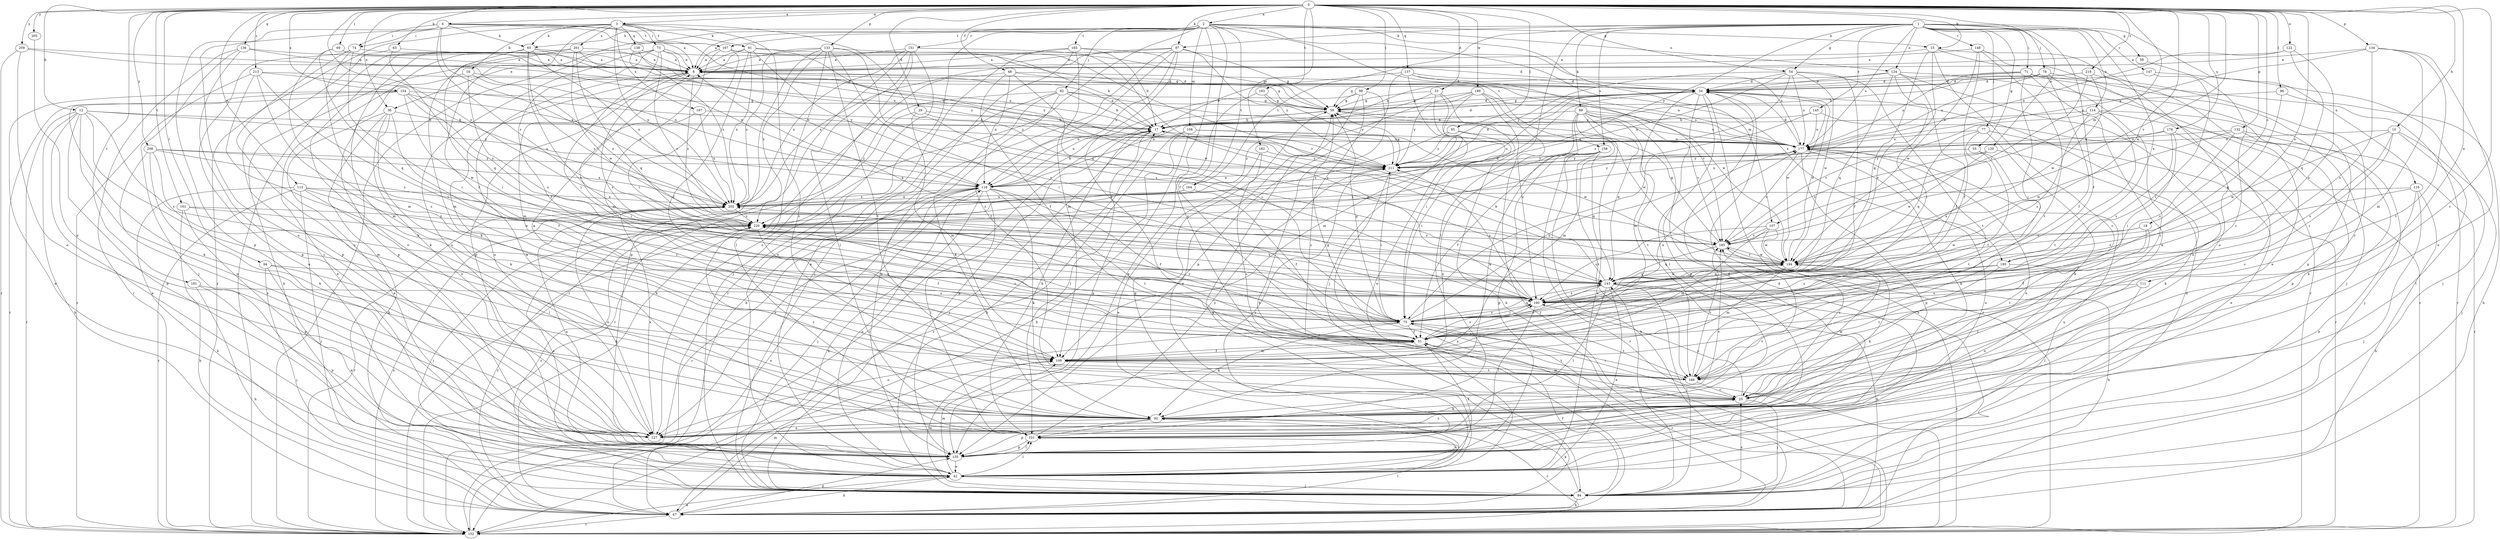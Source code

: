 strict digraph  {
0;
1;
2;
3;
4;
8;
10;
12;
15;
16;
17;
18;
25;
29;
33;
34;
36;
42;
48;
51;
54;
55;
58;
59;
63;
65;
67;
69;
71;
73;
74;
75;
77;
78;
82;
84;
87;
88;
91;
92;
94;
95;
96;
98;
101;
107;
108;
109;
111;
113;
114;
116;
118;
120;
122;
124;
127;
132;
133;
134;
135;
136;
137;
138;
143;
145;
147;
148;
151;
152;
154;
158;
160;
161;
163;
164;
165;
167;
168;
176;
177;
181;
182;
185;
189;
194;
195;
197;
201;
202;
205;
208;
209;
211;
213;
218;
220;
0 -> 2  [label=a];
0 -> 3  [label=a];
0 -> 4  [label=a];
0 -> 10  [label=b];
0 -> 12  [label=b];
0 -> 15  [label=b];
0 -> 18  [label=c];
0 -> 25  [label=c];
0 -> 29  [label=d];
0 -> 33  [label=d];
0 -> 36  [label=e];
0 -> 48  [label=f];
0 -> 54  [label=g];
0 -> 63  [label=h];
0 -> 69  [label=i];
0 -> 87  [label=k];
0 -> 94  [label=l];
0 -> 95  [label=l];
0 -> 96  [label=l];
0 -> 98  [label=l];
0 -> 107  [label=m];
0 -> 111  [label=n];
0 -> 113  [label=n];
0 -> 120  [label=o];
0 -> 122  [label=o];
0 -> 132  [label=p];
0 -> 133  [label=p];
0 -> 134  [label=p];
0 -> 136  [label=q];
0 -> 137  [label=q];
0 -> 154  [label=s];
0 -> 161  [label=t];
0 -> 163  [label=t];
0 -> 176  [label=u];
0 -> 181  [label=v];
0 -> 182  [label=v];
0 -> 185  [label=v];
0 -> 189  [label=w];
0 -> 194  [label=w];
0 -> 195  [label=x];
0 -> 205  [label=y];
0 -> 208  [label=y];
0 -> 209  [label=y];
0 -> 213  [label=z];
0 -> 218  [label=z];
0 -> 220  [label=z];
1 -> 8  [label=a];
1 -> 51  [label=f];
1 -> 54  [label=g];
1 -> 55  [label=g];
1 -> 58  [label=g];
1 -> 71  [label=i];
1 -> 77  [label=j];
1 -> 78  [label=j];
1 -> 87  [label=k];
1 -> 88  [label=k];
1 -> 101  [label=l];
1 -> 114  [label=n];
1 -> 116  [label=n];
1 -> 124  [label=o];
1 -> 145  [label=r];
1 -> 147  [label=r];
1 -> 148  [label=r];
1 -> 158  [label=s];
1 -> 164  [label=t];
1 -> 177  [label=u];
1 -> 195  [label=x];
1 -> 211  [label=y];
2 -> 15  [label=b];
2 -> 25  [label=c];
2 -> 36  [label=e];
2 -> 42  [label=e];
2 -> 51  [label=f];
2 -> 65  [label=h];
2 -> 82  [label=j];
2 -> 107  [label=m];
2 -> 108  [label=m];
2 -> 124  [label=o];
2 -> 151  [label=r];
2 -> 158  [label=s];
2 -> 164  [label=t];
2 -> 165  [label=t];
2 -> 167  [label=t];
2 -> 195  [label=x];
2 -> 220  [label=z];
3 -> 16  [label=b];
3 -> 25  [label=c];
3 -> 51  [label=f];
3 -> 65  [label=h];
3 -> 73  [label=i];
3 -> 74  [label=i];
3 -> 91  [label=k];
3 -> 138  [label=q];
3 -> 143  [label=q];
3 -> 152  [label=r];
3 -> 167  [label=t];
3 -> 197  [label=x];
3 -> 201  [label=x];
3 -> 202  [label=x];
4 -> 8  [label=a];
4 -> 65  [label=h];
4 -> 74  [label=i];
4 -> 127  [label=o];
4 -> 135  [label=p];
4 -> 167  [label=t];
4 -> 202  [label=x];
4 -> 211  [label=y];
4 -> 220  [label=z];
8 -> 34  [label=d];
8 -> 59  [label=g];
8 -> 109  [label=m];
8 -> 127  [label=o];
8 -> 160  [label=s];
8 -> 220  [label=z];
10 -> 75  [label=i];
10 -> 84  [label=j];
10 -> 101  [label=l];
10 -> 160  [label=s];
10 -> 177  [label=u];
10 -> 194  [label=w];
12 -> 17  [label=b];
12 -> 25  [label=c];
12 -> 42  [label=e];
12 -> 67  [label=h];
12 -> 127  [label=o];
12 -> 135  [label=p];
12 -> 152  [label=r];
12 -> 160  [label=s];
12 -> 211  [label=y];
15 -> 8  [label=a];
15 -> 25  [label=c];
15 -> 42  [label=e];
15 -> 143  [label=q];
15 -> 152  [label=r];
15 -> 160  [label=s];
16 -> 34  [label=d];
16 -> 42  [label=e];
16 -> 160  [label=s];
16 -> 220  [label=z];
17 -> 8  [label=a];
17 -> 34  [label=d];
17 -> 84  [label=j];
17 -> 101  [label=l];
17 -> 135  [label=p];
17 -> 152  [label=r];
17 -> 177  [label=u];
18 -> 51  [label=f];
18 -> 168  [label=t];
18 -> 185  [label=v];
18 -> 194  [label=w];
25 -> 75  [label=i];
25 -> 84  [label=j];
25 -> 92  [label=k];
25 -> 160  [label=s];
25 -> 194  [label=w];
29 -> 17  [label=b];
29 -> 109  [label=m];
29 -> 143  [label=q];
29 -> 152  [label=r];
33 -> 42  [label=e];
33 -> 59  [label=g];
33 -> 67  [label=h];
33 -> 75  [label=i];
33 -> 118  [label=n];
34 -> 59  [label=g];
34 -> 101  [label=l];
34 -> 109  [label=m];
34 -> 135  [label=p];
34 -> 152  [label=r];
34 -> 194  [label=w];
34 -> 202  [label=x];
36 -> 17  [label=b];
36 -> 42  [label=e];
36 -> 51  [label=f];
36 -> 67  [label=h];
36 -> 92  [label=k];
36 -> 127  [label=o];
42 -> 34  [label=d];
42 -> 59  [label=g];
42 -> 67  [label=h];
42 -> 84  [label=j];
42 -> 92  [label=k];
42 -> 101  [label=l];
42 -> 109  [label=m];
42 -> 118  [label=n];
48 -> 34  [label=d];
48 -> 51  [label=f];
48 -> 67  [label=h];
48 -> 75  [label=i];
48 -> 118  [label=n];
48 -> 177  [label=u];
51 -> 109  [label=m];
51 -> 160  [label=s];
51 -> 168  [label=t];
51 -> 177  [label=u];
51 -> 220  [label=z];
54 -> 34  [label=d];
54 -> 51  [label=f];
54 -> 118  [label=n];
54 -> 168  [label=t];
54 -> 177  [label=u];
54 -> 194  [label=w];
54 -> 211  [label=y];
54 -> 220  [label=z];
55 -> 51  [label=f];
55 -> 168  [label=t];
55 -> 211  [label=y];
58 -> 25  [label=c];
59 -> 17  [label=b];
59 -> 34  [label=d];
59 -> 118  [label=n];
59 -> 194  [label=w];
63 -> 8  [label=a];
63 -> 135  [label=p];
63 -> 143  [label=q];
65 -> 8  [label=a];
65 -> 75  [label=i];
65 -> 92  [label=k];
65 -> 127  [label=o];
65 -> 152  [label=r];
65 -> 160  [label=s];
65 -> 177  [label=u];
65 -> 185  [label=v];
65 -> 202  [label=x];
67 -> 59  [label=g];
67 -> 101  [label=l];
67 -> 109  [label=m];
67 -> 135  [label=p];
67 -> 152  [label=r];
67 -> 211  [label=y];
67 -> 220  [label=z];
69 -> 8  [label=a];
69 -> 109  [label=m];
69 -> 118  [label=n];
69 -> 143  [label=q];
71 -> 17  [label=b];
71 -> 34  [label=d];
71 -> 75  [label=i];
71 -> 84  [label=j];
71 -> 92  [label=k];
71 -> 152  [label=r];
71 -> 177  [label=u];
73 -> 8  [label=a];
73 -> 51  [label=f];
73 -> 59  [label=g];
73 -> 75  [label=i];
73 -> 127  [label=o];
73 -> 152  [label=r];
73 -> 185  [label=v];
73 -> 211  [label=y];
74 -> 8  [label=a];
74 -> 42  [label=e];
74 -> 75  [label=i];
74 -> 109  [label=m];
74 -> 127  [label=o];
75 -> 51  [label=f];
75 -> 59  [label=g];
75 -> 92  [label=k];
75 -> 127  [label=o];
75 -> 143  [label=q];
75 -> 152  [label=r];
75 -> 160  [label=s];
75 -> 168  [label=t];
75 -> 177  [label=u];
75 -> 220  [label=z];
77 -> 42  [label=e];
77 -> 92  [label=k];
77 -> 143  [label=q];
77 -> 160  [label=s];
77 -> 177  [label=u];
78 -> 25  [label=c];
78 -> 34  [label=d];
78 -> 51  [label=f];
78 -> 135  [label=p];
78 -> 177  [label=u];
82 -> 17  [label=b];
82 -> 59  [label=g];
82 -> 67  [label=h];
82 -> 92  [label=k];
82 -> 135  [label=p];
82 -> 177  [label=u];
82 -> 220  [label=z];
84 -> 17  [label=b];
84 -> 25  [label=c];
84 -> 34  [label=d];
84 -> 51  [label=f];
84 -> 67  [label=h];
84 -> 92  [label=k];
84 -> 109  [label=m];
84 -> 143  [label=q];
84 -> 177  [label=u];
84 -> 220  [label=z];
87 -> 8  [label=a];
87 -> 51  [label=f];
87 -> 59  [label=g];
87 -> 84  [label=j];
87 -> 118  [label=n];
87 -> 168  [label=t];
87 -> 202  [label=x];
87 -> 211  [label=y];
88 -> 17  [label=b];
88 -> 42  [label=e];
88 -> 67  [label=h];
88 -> 92  [label=k];
88 -> 109  [label=m];
88 -> 127  [label=o];
88 -> 143  [label=q];
88 -> 168  [label=t];
88 -> 177  [label=u];
88 -> 185  [label=v];
91 -> 8  [label=a];
91 -> 51  [label=f];
91 -> 135  [label=p];
91 -> 160  [label=s];
91 -> 177  [label=u];
91 -> 194  [label=w];
91 -> 202  [label=x];
92 -> 101  [label=l];
92 -> 127  [label=o];
92 -> 135  [label=p];
92 -> 152  [label=r];
92 -> 185  [label=v];
92 -> 220  [label=z];
94 -> 42  [label=e];
94 -> 84  [label=j];
94 -> 92  [label=k];
94 -> 143  [label=q];
95 -> 75  [label=i];
95 -> 177  [label=u];
95 -> 211  [label=y];
95 -> 220  [label=z];
96 -> 59  [label=g];
96 -> 67  [label=h];
96 -> 143  [label=q];
98 -> 25  [label=c];
98 -> 42  [label=e];
98 -> 59  [label=g];
98 -> 67  [label=h];
98 -> 118  [label=n];
101 -> 8  [label=a];
101 -> 17  [label=b];
101 -> 135  [label=p];
101 -> 211  [label=y];
107 -> 25  [label=c];
107 -> 109  [label=m];
107 -> 160  [label=s];
107 -> 185  [label=v];
107 -> 194  [label=w];
108 -> 67  [label=h];
108 -> 135  [label=p];
108 -> 152  [label=r];
108 -> 177  [label=u];
108 -> 194  [label=w];
109 -> 51  [label=f];
109 -> 168  [label=t];
111 -> 101  [label=l];
111 -> 160  [label=s];
111 -> 168  [label=t];
113 -> 67  [label=h];
113 -> 84  [label=j];
113 -> 101  [label=l];
113 -> 152  [label=r];
113 -> 194  [label=w];
113 -> 202  [label=x];
113 -> 220  [label=z];
114 -> 17  [label=b];
114 -> 84  [label=j];
114 -> 135  [label=p];
114 -> 160  [label=s];
114 -> 168  [label=t];
114 -> 185  [label=v];
116 -> 42  [label=e];
116 -> 67  [label=h];
116 -> 84  [label=j];
116 -> 160  [label=s];
116 -> 202  [label=x];
118 -> 17  [label=b];
118 -> 51  [label=f];
118 -> 67  [label=h];
118 -> 84  [label=j];
118 -> 92  [label=k];
118 -> 101  [label=l];
118 -> 127  [label=o];
118 -> 152  [label=r];
118 -> 168  [label=t];
118 -> 202  [label=x];
120 -> 92  [label=k];
120 -> 185  [label=v];
120 -> 194  [label=w];
120 -> 211  [label=y];
122 -> 8  [label=a];
122 -> 143  [label=q];
122 -> 160  [label=s];
122 -> 177  [label=u];
124 -> 34  [label=d];
124 -> 51  [label=f];
124 -> 59  [label=g];
124 -> 75  [label=i];
124 -> 127  [label=o];
124 -> 143  [label=q];
124 -> 152  [label=r];
127 -> 25  [label=c];
127 -> 185  [label=v];
127 -> 202  [label=x];
132 -> 92  [label=k];
132 -> 152  [label=r];
132 -> 160  [label=s];
132 -> 177  [label=u];
132 -> 194  [label=w];
133 -> 8  [label=a];
133 -> 75  [label=i];
133 -> 101  [label=l];
133 -> 152  [label=r];
133 -> 160  [label=s];
133 -> 168  [label=t];
133 -> 185  [label=v];
133 -> 202  [label=x];
133 -> 220  [label=z];
134 -> 8  [label=a];
134 -> 109  [label=m];
134 -> 127  [label=o];
134 -> 160  [label=s];
134 -> 168  [label=t];
134 -> 211  [label=y];
135 -> 34  [label=d];
135 -> 42  [label=e];
135 -> 51  [label=f];
135 -> 101  [label=l];
135 -> 177  [label=u];
135 -> 202  [label=x];
135 -> 211  [label=y];
136 -> 8  [label=a];
136 -> 84  [label=j];
136 -> 135  [label=p];
136 -> 152  [label=r];
136 -> 177  [label=u];
137 -> 17  [label=b];
137 -> 34  [label=d];
137 -> 84  [label=j];
137 -> 135  [label=p];
137 -> 185  [label=v];
137 -> 194  [label=w];
138 -> 8  [label=a];
138 -> 67  [label=h];
138 -> 118  [label=n];
138 -> 202  [label=x];
143 -> 8  [label=a];
143 -> 17  [label=b];
143 -> 42  [label=e];
143 -> 51  [label=f];
143 -> 67  [label=h];
143 -> 84  [label=j];
143 -> 101  [label=l];
143 -> 152  [label=r];
143 -> 160  [label=s];
143 -> 194  [label=w];
143 -> 220  [label=z];
145 -> 17  [label=b];
145 -> 152  [label=r];
145 -> 177  [label=u];
145 -> 220  [label=z];
147 -> 34  [label=d];
147 -> 75  [label=i];
147 -> 84  [label=j];
148 -> 8  [label=a];
148 -> 51  [label=f];
148 -> 127  [label=o];
148 -> 168  [label=t];
148 -> 194  [label=w];
151 -> 8  [label=a];
151 -> 84  [label=j];
151 -> 101  [label=l];
151 -> 127  [label=o];
151 -> 135  [label=p];
151 -> 160  [label=s];
151 -> 202  [label=x];
152 -> 42  [label=e];
152 -> 118  [label=n];
152 -> 202  [label=x];
154 -> 42  [label=e];
154 -> 59  [label=g];
154 -> 92  [label=k];
154 -> 118  [label=n];
154 -> 152  [label=r];
154 -> 194  [label=w];
154 -> 202  [label=x];
154 -> 220  [label=z];
158 -> 51  [label=f];
158 -> 67  [label=h];
158 -> 135  [label=p];
158 -> 143  [label=q];
158 -> 152  [label=r];
158 -> 168  [label=t];
158 -> 211  [label=y];
160 -> 75  [label=i];
160 -> 101  [label=l];
160 -> 202  [label=x];
160 -> 211  [label=y];
161 -> 67  [label=h];
161 -> 135  [label=p];
161 -> 160  [label=s];
161 -> 220  [label=z];
163 -> 59  [label=g];
163 -> 135  [label=p];
163 -> 211  [label=y];
164 -> 51  [label=f];
164 -> 202  [label=x];
164 -> 220  [label=z];
165 -> 8  [label=a];
165 -> 17  [label=b];
165 -> 34  [label=d];
165 -> 42  [label=e];
165 -> 109  [label=m];
165 -> 152  [label=r];
167 -> 8  [label=a];
167 -> 17  [label=b];
167 -> 59  [label=g];
167 -> 75  [label=i];
167 -> 109  [label=m];
168 -> 8  [label=a];
168 -> 25  [label=c];
168 -> 59  [label=g];
168 -> 109  [label=m];
168 -> 185  [label=v];
176 -> 25  [label=c];
176 -> 75  [label=i];
176 -> 160  [label=s];
176 -> 177  [label=u];
176 -> 202  [label=x];
177 -> 34  [label=d];
177 -> 75  [label=i];
177 -> 92  [label=k];
177 -> 127  [label=o];
177 -> 135  [label=p];
177 -> 185  [label=v];
177 -> 211  [label=y];
181 -> 67  [label=h];
181 -> 135  [label=p];
181 -> 160  [label=s];
182 -> 25  [label=c];
182 -> 42  [label=e];
182 -> 211  [label=y];
185 -> 59  [label=g];
185 -> 67  [label=h];
185 -> 143  [label=q];
185 -> 194  [label=w];
189 -> 59  [label=g];
189 -> 109  [label=m];
189 -> 152  [label=r];
189 -> 160  [label=s];
189 -> 177  [label=u];
189 -> 211  [label=y];
189 -> 220  [label=z];
194 -> 34  [label=d];
194 -> 92  [label=k];
194 -> 109  [label=m];
194 -> 143  [label=q];
194 -> 185  [label=v];
195 -> 127  [label=o];
195 -> 143  [label=q];
195 -> 160  [label=s];
195 -> 168  [label=t];
197 -> 17  [label=b];
197 -> 75  [label=i];
197 -> 202  [label=x];
201 -> 8  [label=a];
201 -> 92  [label=k];
201 -> 135  [label=p];
201 -> 143  [label=q];
201 -> 194  [label=w];
201 -> 211  [label=y];
202 -> 118  [label=n];
202 -> 127  [label=o];
202 -> 152  [label=r];
202 -> 220  [label=z];
205 -> 127  [label=o];
208 -> 92  [label=k];
208 -> 109  [label=m];
208 -> 127  [label=o];
208 -> 202  [label=x];
208 -> 211  [label=y];
208 -> 220  [label=z];
209 -> 8  [label=a];
209 -> 118  [label=n];
209 -> 127  [label=o];
209 -> 152  [label=r];
211 -> 34  [label=d];
211 -> 59  [label=g];
211 -> 75  [label=i];
211 -> 118  [label=n];
213 -> 34  [label=d];
213 -> 75  [label=i];
213 -> 92  [label=k];
213 -> 109  [label=m];
213 -> 152  [label=r];
213 -> 211  [label=y];
218 -> 17  [label=b];
218 -> 25  [label=c];
218 -> 34  [label=d];
218 -> 185  [label=v];
218 -> 194  [label=w];
220 -> 34  [label=d];
220 -> 42  [label=e];
220 -> 51  [label=f];
220 -> 84  [label=j];
220 -> 185  [label=v];
}
